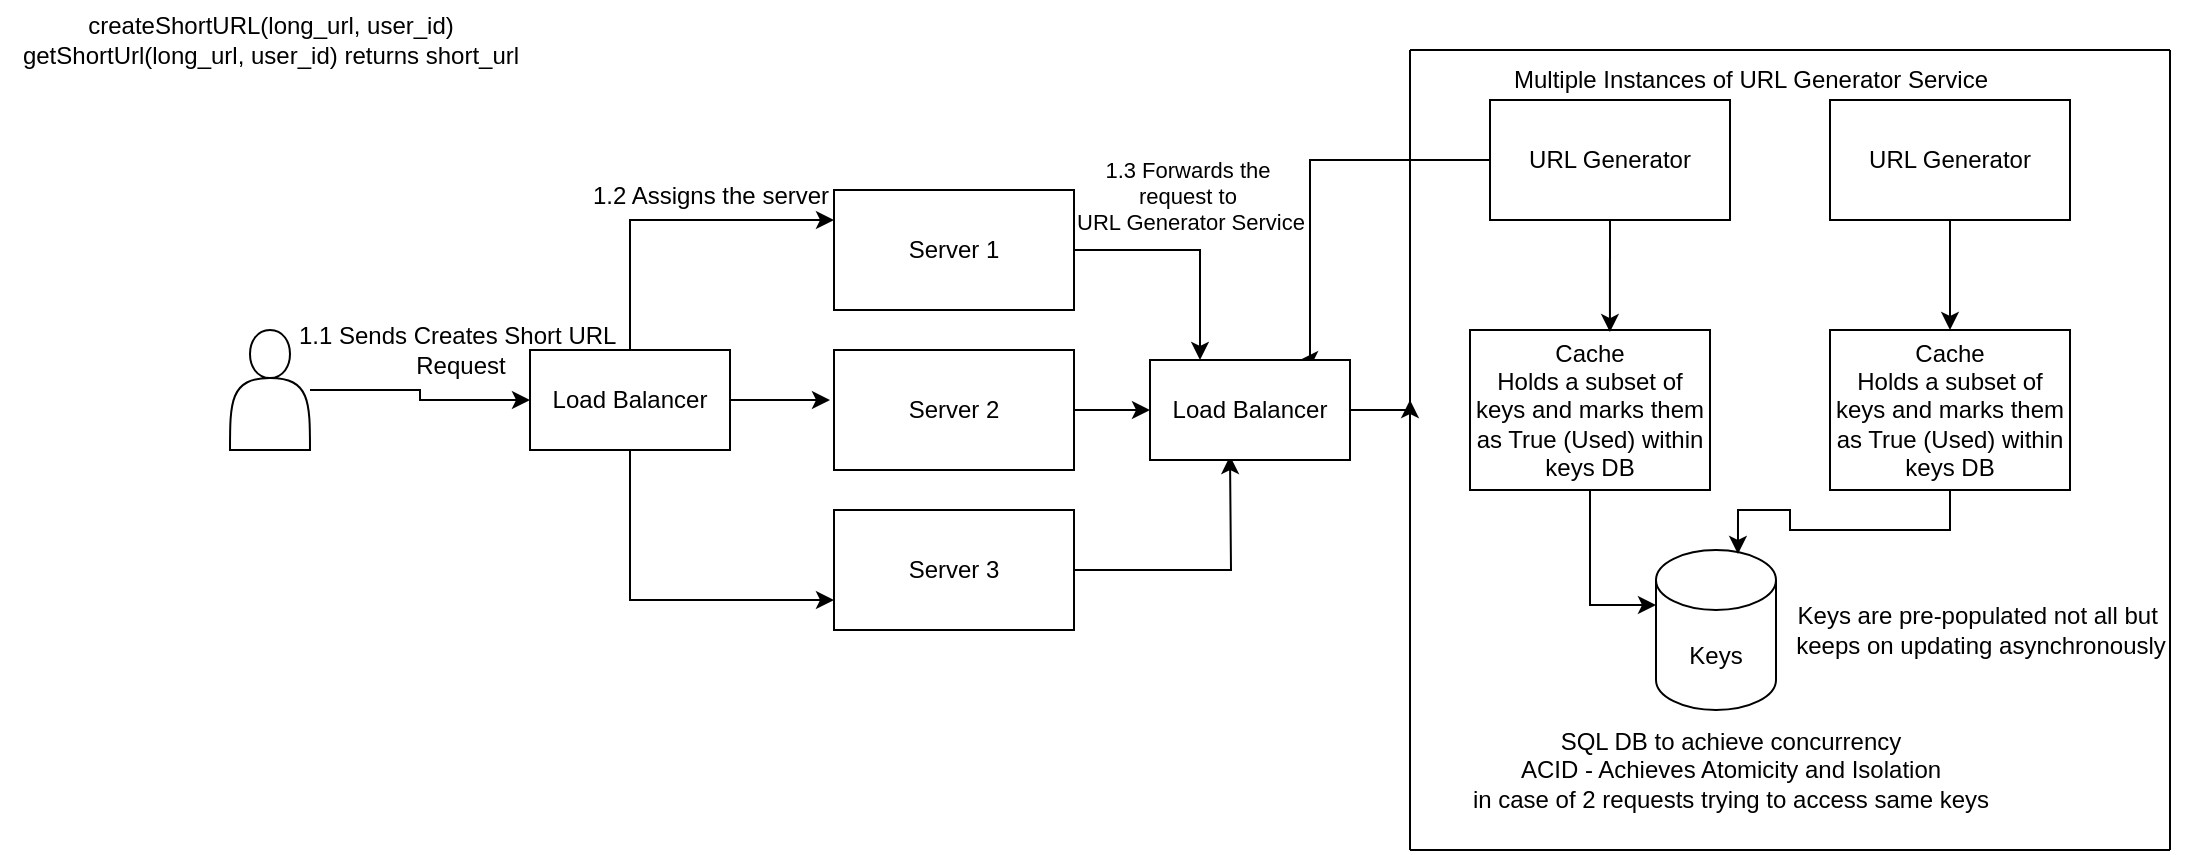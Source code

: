 <mxfile version="24.6.4" type="github">
  <diagram name="Page-1" id="et8tMkmJSBQeN0szB0oO">
    <mxGraphModel dx="1537" dy="581" grid="1" gridSize="10" guides="1" tooltips="1" connect="1" arrows="1" fold="1" page="1" pageScale="1" pageWidth="583" pageHeight="827" math="0" shadow="0">
      <root>
        <mxCell id="0" />
        <mxCell id="1" parent="0" />
        <mxCell id="vPBJRZcepa8U3YhvUR2p-17" value="" style="edgeStyle=orthogonalEdgeStyle;rounded=0;orthogonalLoop=1;jettySize=auto;html=1;" edge="1" parent="1" source="vPBJRZcepa8U3YhvUR2p-2" target="vPBJRZcepa8U3YhvUR2p-6">
          <mxGeometry relative="1" as="geometry" />
        </mxCell>
        <mxCell id="vPBJRZcepa8U3YhvUR2p-2" value="" style="shape=actor;whiteSpace=wrap;html=1;" vertex="1" parent="1">
          <mxGeometry x="-70" y="190" width="40" height="60" as="geometry" />
        </mxCell>
        <mxCell id="vPBJRZcepa8U3YhvUR2p-44" style="edgeStyle=orthogonalEdgeStyle;rounded=0;orthogonalLoop=1;jettySize=auto;html=1;exitX=1;exitY=0.5;exitDx=0;exitDy=0;entryX=0.25;entryY=0;entryDx=0;entryDy=0;" edge="1" parent="1" source="vPBJRZcepa8U3YhvUR2p-3" target="vPBJRZcepa8U3YhvUR2p-42">
          <mxGeometry relative="1" as="geometry" />
        </mxCell>
        <mxCell id="vPBJRZcepa8U3YhvUR2p-3" value="Server 1" style="rounded=0;whiteSpace=wrap;html=1;" vertex="1" parent="1">
          <mxGeometry x="232" y="120" width="120" height="60" as="geometry" />
        </mxCell>
        <mxCell id="vPBJRZcepa8U3YhvUR2p-54" style="edgeStyle=orthogonalEdgeStyle;rounded=0;orthogonalLoop=1;jettySize=auto;html=1;exitX=1;exitY=0.5;exitDx=0;exitDy=0;entryX=0;entryY=0.5;entryDx=0;entryDy=0;" edge="1" parent="1" source="vPBJRZcepa8U3YhvUR2p-4" target="vPBJRZcepa8U3YhvUR2p-42">
          <mxGeometry relative="1" as="geometry">
            <mxPoint x="380" y="230" as="targetPoint" />
          </mxGeometry>
        </mxCell>
        <mxCell id="vPBJRZcepa8U3YhvUR2p-4" value="Server 2" style="rounded=0;whiteSpace=wrap;html=1;" vertex="1" parent="1">
          <mxGeometry x="232" y="200" width="120" height="60" as="geometry" />
        </mxCell>
        <mxCell id="vPBJRZcepa8U3YhvUR2p-40" style="edgeStyle=orthogonalEdgeStyle;rounded=0;orthogonalLoop=1;jettySize=auto;html=1;exitX=1;exitY=0.5;exitDx=0;exitDy=0;" edge="1" parent="1" source="vPBJRZcepa8U3YhvUR2p-5">
          <mxGeometry relative="1" as="geometry">
            <mxPoint x="430" y="253" as="targetPoint" />
          </mxGeometry>
        </mxCell>
        <mxCell id="vPBJRZcepa8U3YhvUR2p-5" value="Server 3" style="rounded=0;whiteSpace=wrap;html=1;" vertex="1" parent="1">
          <mxGeometry x="232" y="280" width="120" height="60" as="geometry" />
        </mxCell>
        <mxCell id="vPBJRZcepa8U3YhvUR2p-8" style="edgeStyle=orthogonalEdgeStyle;rounded=0;orthogonalLoop=1;jettySize=auto;html=1;exitX=0.5;exitY=0;exitDx=0;exitDy=0;entryX=0;entryY=0.25;entryDx=0;entryDy=0;" edge="1" parent="1" source="vPBJRZcepa8U3YhvUR2p-6" target="vPBJRZcepa8U3YhvUR2p-3">
          <mxGeometry relative="1" as="geometry" />
        </mxCell>
        <mxCell id="vPBJRZcepa8U3YhvUR2p-9" style="edgeStyle=orthogonalEdgeStyle;rounded=0;orthogonalLoop=1;jettySize=auto;html=1;exitX=0.5;exitY=1;exitDx=0;exitDy=0;entryX=0;entryY=0.75;entryDx=0;entryDy=0;" edge="1" parent="1" source="vPBJRZcepa8U3YhvUR2p-6" target="vPBJRZcepa8U3YhvUR2p-5">
          <mxGeometry relative="1" as="geometry" />
        </mxCell>
        <mxCell id="vPBJRZcepa8U3YhvUR2p-12" style="edgeStyle=orthogonalEdgeStyle;rounded=0;orthogonalLoop=1;jettySize=auto;html=1;exitX=1;exitY=0.5;exitDx=0;exitDy=0;" edge="1" parent="1" source="vPBJRZcepa8U3YhvUR2p-6">
          <mxGeometry relative="1" as="geometry">
            <mxPoint x="230" y="225" as="targetPoint" />
          </mxGeometry>
        </mxCell>
        <mxCell id="vPBJRZcepa8U3YhvUR2p-6" value="Load Balancer" style="rounded=0;whiteSpace=wrap;html=1;" vertex="1" parent="1">
          <mxGeometry x="80" y="200" width="100" height="50" as="geometry" />
        </mxCell>
        <mxCell id="vPBJRZcepa8U3YhvUR2p-15" value="1.1 Sends Creates Short URL&amp;nbsp;&lt;div&gt;Request&lt;/div&gt;" style="text;html=1;align=center;verticalAlign=middle;resizable=0;points=[];autosize=1;strokeColor=none;fillColor=none;" vertex="1" parent="1">
          <mxGeometry x="-50" y="180" width="190" height="40" as="geometry" />
        </mxCell>
        <mxCell id="vPBJRZcepa8U3YhvUR2p-18" value="createShortURL(long_url, user_id)&lt;div&gt;getShortUrl(long_url, user_id) returns short_url&lt;/div&gt;" style="text;html=1;align=center;verticalAlign=middle;resizable=0;points=[];autosize=1;strokeColor=none;fillColor=none;" vertex="1" parent="1">
          <mxGeometry x="-185" y="25" width="270" height="40" as="geometry" />
        </mxCell>
        <mxCell id="vPBJRZcepa8U3YhvUR2p-47" style="edgeStyle=orthogonalEdgeStyle;rounded=0;orthogonalLoop=1;jettySize=auto;html=1;exitX=0;exitY=0.5;exitDx=0;exitDy=0;entryX=0.75;entryY=0;entryDx=0;entryDy=0;" edge="1" parent="1" source="vPBJRZcepa8U3YhvUR2p-19" target="vPBJRZcepa8U3YhvUR2p-42">
          <mxGeometry relative="1" as="geometry">
            <Array as="points">
              <mxPoint x="470" y="105" />
              <mxPoint x="470" y="205" />
            </Array>
          </mxGeometry>
        </mxCell>
        <mxCell id="vPBJRZcepa8U3YhvUR2p-19" value="URL Generator" style="rounded=0;whiteSpace=wrap;html=1;" vertex="1" parent="1">
          <mxGeometry x="560" y="75" width="120" height="60" as="geometry" />
        </mxCell>
        <mxCell id="vPBJRZcepa8U3YhvUR2p-28" style="edgeStyle=orthogonalEdgeStyle;rounded=0;orthogonalLoop=1;jettySize=auto;html=1;exitX=0.5;exitY=1;exitDx=0;exitDy=0;entryX=0.5;entryY=0;entryDx=0;entryDy=0;" edge="1" parent="1" source="vPBJRZcepa8U3YhvUR2p-20" target="vPBJRZcepa8U3YhvUR2p-26">
          <mxGeometry relative="1" as="geometry" />
        </mxCell>
        <mxCell id="vPBJRZcepa8U3YhvUR2p-20" value="URL Generator" style="rounded=0;whiteSpace=wrap;html=1;" vertex="1" parent="1">
          <mxGeometry x="730" y="75" width="120" height="60" as="geometry" />
        </mxCell>
        <mxCell id="vPBJRZcepa8U3YhvUR2p-21" value="Keys" style="shape=cylinder3;whiteSpace=wrap;html=1;boundedLbl=1;backgroundOutline=1;size=15;" vertex="1" parent="1">
          <mxGeometry x="643" y="300" width="60" height="80" as="geometry" />
        </mxCell>
        <mxCell id="vPBJRZcepa8U3YhvUR2p-22" value="SQL DB to achieve concurrency&lt;div&gt;ACID - Achieves Atomicity and Isolation&lt;/div&gt;&lt;div&gt;in case of 2 requests trying to access same keys&lt;/div&gt;" style="text;html=1;align=center;verticalAlign=middle;resizable=0;points=[];autosize=1;strokeColor=none;fillColor=none;" vertex="1" parent="1">
          <mxGeometry x="540" y="380" width="280" height="60" as="geometry" />
        </mxCell>
        <mxCell id="vPBJRZcepa8U3YhvUR2p-23" value="Keys are pre-populated not all but&amp;nbsp;&lt;div&gt;keeps on updating asynchronously&lt;/div&gt;" style="text;html=1;align=center;verticalAlign=middle;resizable=0;points=[];autosize=1;strokeColor=none;fillColor=none;" vertex="1" parent="1">
          <mxGeometry x="700" y="320" width="210" height="40" as="geometry" />
        </mxCell>
        <mxCell id="vPBJRZcepa8U3YhvUR2p-24" value="Cache&lt;div&gt;Holds a subset of keys and marks them as True (Used) within keys DB&lt;/div&gt;" style="rounded=0;whiteSpace=wrap;html=1;" vertex="1" parent="1">
          <mxGeometry x="550" y="190" width="120" height="80" as="geometry" />
        </mxCell>
        <mxCell id="vPBJRZcepa8U3YhvUR2p-26" value="Cache&lt;div&gt;Holds a subset of keys and marks them as True (Used) within keys DB&lt;/div&gt;" style="rounded=0;whiteSpace=wrap;html=1;" vertex="1" parent="1">
          <mxGeometry x="730" y="190" width="120" height="80" as="geometry" />
        </mxCell>
        <mxCell id="vPBJRZcepa8U3YhvUR2p-27" style="edgeStyle=orthogonalEdgeStyle;rounded=0;orthogonalLoop=1;jettySize=auto;html=1;exitX=0.5;exitY=1;exitDx=0;exitDy=0;entryX=0.583;entryY=0.013;entryDx=0;entryDy=0;entryPerimeter=0;" edge="1" parent="1" source="vPBJRZcepa8U3YhvUR2p-19" target="vPBJRZcepa8U3YhvUR2p-24">
          <mxGeometry relative="1" as="geometry" />
        </mxCell>
        <mxCell id="vPBJRZcepa8U3YhvUR2p-29" style="edgeStyle=orthogonalEdgeStyle;rounded=0;orthogonalLoop=1;jettySize=auto;html=1;exitX=0.5;exitY=1;exitDx=0;exitDy=0;entryX=0;entryY=0;entryDx=0;entryDy=27.5;entryPerimeter=0;" edge="1" parent="1" source="vPBJRZcepa8U3YhvUR2p-24" target="vPBJRZcepa8U3YhvUR2p-21">
          <mxGeometry relative="1" as="geometry" />
        </mxCell>
        <mxCell id="vPBJRZcepa8U3YhvUR2p-30" style="edgeStyle=orthogonalEdgeStyle;rounded=0;orthogonalLoop=1;jettySize=auto;html=1;exitX=0.5;exitY=1;exitDx=0;exitDy=0;entryX=0.683;entryY=0.025;entryDx=0;entryDy=0;entryPerimeter=0;" edge="1" parent="1" source="vPBJRZcepa8U3YhvUR2p-26" target="vPBJRZcepa8U3YhvUR2p-21">
          <mxGeometry relative="1" as="geometry" />
        </mxCell>
        <mxCell id="vPBJRZcepa8U3YhvUR2p-36" value="" style="endArrow=none;html=1;rounded=0;" edge="1" parent="1">
          <mxGeometry width="50" height="50" relative="1" as="geometry">
            <mxPoint x="520" y="450" as="sourcePoint" />
            <mxPoint x="900" y="450" as="targetPoint" />
          </mxGeometry>
        </mxCell>
        <mxCell id="vPBJRZcepa8U3YhvUR2p-37" value="" style="endArrow=none;html=1;rounded=0;" edge="1" parent="1">
          <mxGeometry width="50" height="50" relative="1" as="geometry">
            <mxPoint x="520" y="450" as="sourcePoint" />
            <mxPoint x="520" y="50" as="targetPoint" />
          </mxGeometry>
        </mxCell>
        <mxCell id="vPBJRZcepa8U3YhvUR2p-41" value="" style="endArrow=none;html=1;rounded=0;" edge="1" parent="1">
          <mxGeometry width="50" height="50" relative="1" as="geometry">
            <mxPoint x="900" y="450" as="sourcePoint" />
            <mxPoint x="900" y="50" as="targetPoint" />
          </mxGeometry>
        </mxCell>
        <mxCell id="vPBJRZcepa8U3YhvUR2p-49" style="edgeStyle=orthogonalEdgeStyle;rounded=0;orthogonalLoop=1;jettySize=auto;html=1;exitX=1;exitY=0.5;exitDx=0;exitDy=0;" edge="1" parent="1" source="vPBJRZcepa8U3YhvUR2p-42">
          <mxGeometry relative="1" as="geometry">
            <mxPoint x="520" y="225" as="targetPoint" />
          </mxGeometry>
        </mxCell>
        <mxCell id="vPBJRZcepa8U3YhvUR2p-42" value="Load Balancer" style="rounded=0;whiteSpace=wrap;html=1;" vertex="1" parent="1">
          <mxGeometry x="390" y="205" width="100" height="50" as="geometry" />
        </mxCell>
        <mxCell id="vPBJRZcepa8U3YhvUR2p-48" value="" style="endArrow=none;html=1;rounded=0;" edge="1" parent="1">
          <mxGeometry width="50" height="50" relative="1" as="geometry">
            <mxPoint x="520" y="50" as="sourcePoint" />
            <mxPoint x="900" y="50" as="targetPoint" />
          </mxGeometry>
        </mxCell>
        <mxCell id="vPBJRZcepa8U3YhvUR2p-45" value="Multiple Instances of URL Generator Service" style="text;html=1;align=center;verticalAlign=middle;resizable=0;points=[];autosize=1;strokeColor=none;fillColor=none;" vertex="1" parent="1">
          <mxGeometry x="560" y="50" width="260" height="30" as="geometry" />
        </mxCell>
        <mxCell id="vPBJRZcepa8U3YhvUR2p-56" value="1.2 Assigns the server" style="text;html=1;align=center;verticalAlign=middle;resizable=0;points=[];autosize=1;strokeColor=none;fillColor=none;" vertex="1" parent="1">
          <mxGeometry x="100" y="108" width="140" height="30" as="geometry" />
        </mxCell>
        <mxCell id="vPBJRZcepa8U3YhvUR2p-57" value="1.3 Forwards the&amp;nbsp;&lt;div style=&quot;font-size: 11px;&quot;&gt;request to&amp;nbsp;&lt;/div&gt;&lt;div style=&quot;font-size: 11px;&quot;&gt;URL Generator Service&lt;/div&gt;" style="text;html=1;align=center;verticalAlign=middle;resizable=0;points=[];autosize=1;strokeColor=none;fillColor=none;fontSize=11;" vertex="1" parent="1">
          <mxGeometry x="340" y="98" width="140" height="50" as="geometry" />
        </mxCell>
      </root>
    </mxGraphModel>
  </diagram>
</mxfile>
